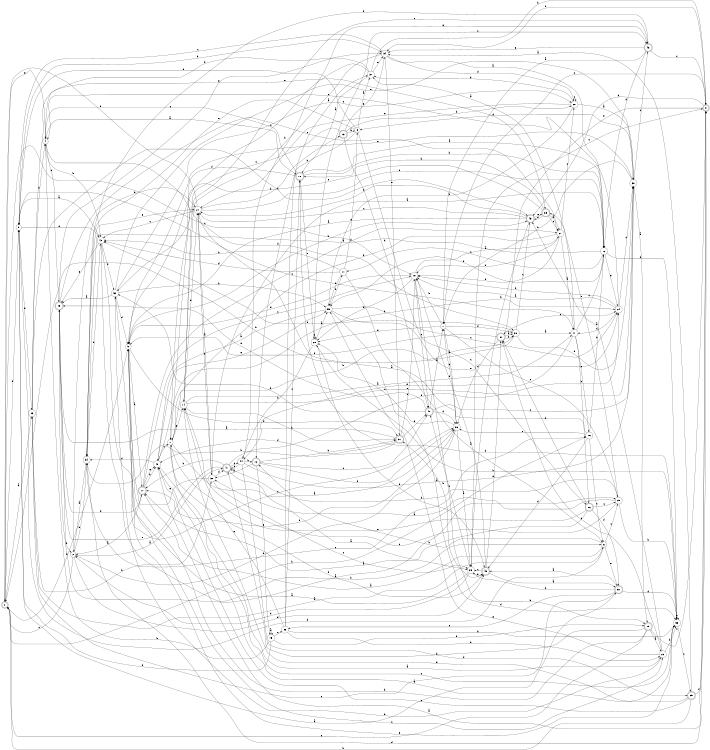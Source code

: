 digraph n46_2 {
__start0 [label="" shape="none"];

rankdir=LR;
size="8,5";

s0 [style="rounded,filled", color="black", fillcolor="white" shape="doublecircle", label="0"];
s1 [style="filled", color="black", fillcolor="white" shape="circle", label="1"];
s2 [style="filled", color="black", fillcolor="white" shape="circle", label="2"];
s3 [style="filled", color="black", fillcolor="white" shape="circle", label="3"];
s4 [style="filled", color="black", fillcolor="white" shape="circle", label="4"];
s5 [style="filled", color="black", fillcolor="white" shape="circle", label="5"];
s6 [style="filled", color="black", fillcolor="white" shape="circle", label="6"];
s7 [style="filled", color="black", fillcolor="white" shape="circle", label="7"];
s8 [style="rounded,filled", color="black", fillcolor="white" shape="doublecircle", label="8"];
s9 [style="filled", color="black", fillcolor="white" shape="circle", label="9"];
s10 [style="rounded,filled", color="black", fillcolor="white" shape="doublecircle", label="10"];
s11 [style="filled", color="black", fillcolor="white" shape="circle", label="11"];
s12 [style="rounded,filled", color="black", fillcolor="white" shape="doublecircle", label="12"];
s13 [style="rounded,filled", color="black", fillcolor="white" shape="doublecircle", label="13"];
s14 [style="filled", color="black", fillcolor="white" shape="circle", label="14"];
s15 [style="filled", color="black", fillcolor="white" shape="circle", label="15"];
s16 [style="filled", color="black", fillcolor="white" shape="circle", label="16"];
s17 [style="rounded,filled", color="black", fillcolor="white" shape="doublecircle", label="17"];
s18 [style="filled", color="black", fillcolor="white" shape="circle", label="18"];
s19 [style="rounded,filled", color="black", fillcolor="white" shape="doublecircle", label="19"];
s20 [style="filled", color="black", fillcolor="white" shape="circle", label="20"];
s21 [style="filled", color="black", fillcolor="white" shape="circle", label="21"];
s22 [style="filled", color="black", fillcolor="white" shape="circle", label="22"];
s23 [style="filled", color="black", fillcolor="white" shape="circle", label="23"];
s24 [style="filled", color="black", fillcolor="white" shape="circle", label="24"];
s25 [style="rounded,filled", color="black", fillcolor="white" shape="doublecircle", label="25"];
s26 [style="rounded,filled", color="black", fillcolor="white" shape="doublecircle", label="26"];
s27 [style="filled", color="black", fillcolor="white" shape="circle", label="27"];
s28 [style="filled", color="black", fillcolor="white" shape="circle", label="28"];
s29 [style="filled", color="black", fillcolor="white" shape="circle", label="29"];
s30 [style="filled", color="black", fillcolor="white" shape="circle", label="30"];
s31 [style="rounded,filled", color="black", fillcolor="white" shape="doublecircle", label="31"];
s32 [style="filled", color="black", fillcolor="white" shape="circle", label="32"];
s33 [style="filled", color="black", fillcolor="white" shape="circle", label="33"];
s34 [style="filled", color="black", fillcolor="white" shape="circle", label="34"];
s35 [style="filled", color="black", fillcolor="white" shape="circle", label="35"];
s36 [style="filled", color="black", fillcolor="white" shape="circle", label="36"];
s37 [style="filled", color="black", fillcolor="white" shape="circle", label="37"];
s38 [style="filled", color="black", fillcolor="white" shape="circle", label="38"];
s39 [style="rounded,filled", color="black", fillcolor="white" shape="doublecircle", label="39"];
s40 [style="rounded,filled", color="black", fillcolor="white" shape="doublecircle", label="40"];
s41 [style="filled", color="black", fillcolor="white" shape="circle", label="41"];
s42 [style="filled", color="black", fillcolor="white" shape="circle", label="42"];
s43 [style="rounded,filled", color="black", fillcolor="white" shape="doublecircle", label="43"];
s44 [style="filled", color="black", fillcolor="white" shape="circle", label="44"];
s45 [style="rounded,filled", color="black", fillcolor="white" shape="doublecircle", label="45"];
s46 [style="rounded,filled", color="black", fillcolor="white" shape="doublecircle", label="46"];
s47 [style="rounded,filled", color="black", fillcolor="white" shape="doublecircle", label="47"];
s48 [style="filled", color="black", fillcolor="white" shape="circle", label="48"];
s49 [style="rounded,filled", color="black", fillcolor="white" shape="doublecircle", label="49"];
s50 [style="rounded,filled", color="black", fillcolor="white" shape="doublecircle", label="50"];
s51 [style="rounded,filled", color="black", fillcolor="white" shape="doublecircle", label="51"];
s52 [style="filled", color="black", fillcolor="white" shape="circle", label="52"];
s53 [style="filled", color="black", fillcolor="white" shape="circle", label="53"];
s54 [style="filled", color="black", fillcolor="white" shape="circle", label="54"];
s55 [style="filled", color="black", fillcolor="white" shape="circle", label="55"];
s56 [style="filled", color="black", fillcolor="white" shape="circle", label="56"];
s0 -> s33 [label="a"];
s0 -> s16 [label="b"];
s0 -> s18 [label="c"];
s0 -> s9 [label="d"];
s0 -> s5 [label="e"];
s1 -> s36 [label="a"];
s1 -> s30 [label="b"];
s1 -> s53 [label="c"];
s1 -> s45 [label="d"];
s1 -> s14 [label="e"];
s2 -> s47 [label="a"];
s2 -> s54 [label="b"];
s2 -> s0 [label="c"];
s2 -> s27 [label="d"];
s2 -> s45 [label="e"];
s3 -> s37 [label="a"];
s3 -> s12 [label="b"];
s3 -> s26 [label="c"];
s3 -> s5 [label="d"];
s3 -> s54 [label="e"];
s4 -> s10 [label="a"];
s4 -> s42 [label="b"];
s4 -> s49 [label="c"];
s4 -> s30 [label="d"];
s4 -> s0 [label="e"];
s5 -> s50 [label="a"];
s5 -> s34 [label="b"];
s5 -> s41 [label="c"];
s5 -> s42 [label="d"];
s5 -> s33 [label="e"];
s6 -> s17 [label="a"];
s6 -> s12 [label="b"];
s6 -> s29 [label="c"];
s6 -> s5 [label="d"];
s6 -> s50 [label="e"];
s7 -> s36 [label="a"];
s7 -> s18 [label="b"];
s7 -> s29 [label="c"];
s7 -> s30 [label="d"];
s7 -> s28 [label="e"];
s8 -> s48 [label="a"];
s8 -> s34 [label="b"];
s8 -> s7 [label="c"];
s8 -> s43 [label="d"];
s8 -> s51 [label="e"];
s9 -> s17 [label="a"];
s9 -> s43 [label="b"];
s9 -> s23 [label="c"];
s9 -> s31 [label="d"];
s9 -> s53 [label="e"];
s10 -> s22 [label="a"];
s10 -> s22 [label="b"];
s10 -> s4 [label="c"];
s10 -> s9 [label="d"];
s10 -> s28 [label="e"];
s11 -> s6 [label="a"];
s11 -> s42 [label="b"];
s11 -> s3 [label="c"];
s11 -> s42 [label="d"];
s11 -> s55 [label="e"];
s12 -> s32 [label="a"];
s12 -> s31 [label="b"];
s12 -> s40 [label="c"];
s12 -> s36 [label="d"];
s12 -> s15 [label="e"];
s13 -> s3 [label="a"];
s13 -> s20 [label="b"];
s13 -> s1 [label="c"];
s13 -> s40 [label="d"];
s13 -> s34 [label="e"];
s14 -> s41 [label="a"];
s14 -> s31 [label="b"];
s14 -> s46 [label="c"];
s14 -> s27 [label="d"];
s14 -> s38 [label="e"];
s15 -> s15 [label="a"];
s15 -> s4 [label="b"];
s15 -> s56 [label="c"];
s15 -> s5 [label="d"];
s15 -> s19 [label="e"];
s16 -> s27 [label="a"];
s16 -> s22 [label="b"];
s16 -> s6 [label="c"];
s16 -> s45 [label="d"];
s16 -> s36 [label="e"];
s17 -> s2 [label="a"];
s17 -> s48 [label="b"];
s17 -> s18 [label="c"];
s17 -> s21 [label="d"];
s17 -> s48 [label="e"];
s18 -> s21 [label="a"];
s18 -> s19 [label="b"];
s18 -> s40 [label="c"];
s18 -> s28 [label="d"];
s18 -> s9 [label="e"];
s19 -> s23 [label="a"];
s19 -> s9 [label="b"];
s19 -> s8 [label="c"];
s19 -> s47 [label="d"];
s19 -> s0 [label="e"];
s20 -> s38 [label="a"];
s20 -> s55 [label="b"];
s20 -> s20 [label="c"];
s20 -> s37 [label="d"];
s20 -> s27 [label="e"];
s21 -> s41 [label="a"];
s21 -> s1 [label="b"];
s21 -> s20 [label="c"];
s21 -> s18 [label="d"];
s21 -> s18 [label="e"];
s22 -> s54 [label="a"];
s22 -> s55 [label="b"];
s22 -> s11 [label="c"];
s22 -> s53 [label="d"];
s22 -> s24 [label="e"];
s23 -> s43 [label="a"];
s23 -> s53 [label="b"];
s23 -> s51 [label="c"];
s23 -> s52 [label="d"];
s23 -> s55 [label="e"];
s24 -> s18 [label="a"];
s24 -> s18 [label="b"];
s24 -> s41 [label="c"];
s24 -> s38 [label="d"];
s24 -> s4 [label="e"];
s25 -> s34 [label="a"];
s25 -> s0 [label="b"];
s25 -> s48 [label="c"];
s25 -> s8 [label="d"];
s25 -> s14 [label="e"];
s26 -> s17 [label="a"];
s26 -> s51 [label="b"];
s26 -> s29 [label="c"];
s26 -> s50 [label="d"];
s26 -> s1 [label="e"];
s27 -> s32 [label="a"];
s27 -> s13 [label="b"];
s27 -> s42 [label="c"];
s27 -> s22 [label="d"];
s27 -> s0 [label="e"];
s28 -> s55 [label="a"];
s28 -> s44 [label="b"];
s28 -> s46 [label="c"];
s28 -> s28 [label="d"];
s28 -> s45 [label="e"];
s29 -> s32 [label="a"];
s29 -> s53 [label="b"];
s29 -> s14 [label="c"];
s29 -> s47 [label="d"];
s29 -> s39 [label="e"];
s30 -> s41 [label="a"];
s30 -> s0 [label="b"];
s30 -> s43 [label="c"];
s30 -> s42 [label="d"];
s30 -> s38 [label="e"];
s31 -> s49 [label="a"];
s31 -> s54 [label="b"];
s31 -> s18 [label="c"];
s31 -> s48 [label="d"];
s31 -> s40 [label="e"];
s32 -> s22 [label="a"];
s32 -> s27 [label="b"];
s32 -> s35 [label="c"];
s32 -> s47 [label="d"];
s32 -> s9 [label="e"];
s33 -> s6 [label="a"];
s33 -> s32 [label="b"];
s33 -> s43 [label="c"];
s33 -> s4 [label="d"];
s33 -> s39 [label="e"];
s34 -> s22 [label="a"];
s34 -> s14 [label="b"];
s34 -> s5 [label="c"];
s34 -> s20 [label="d"];
s34 -> s31 [label="e"];
s35 -> s52 [label="a"];
s35 -> s40 [label="b"];
s35 -> s8 [label="c"];
s35 -> s2 [label="d"];
s35 -> s45 [label="e"];
s36 -> s35 [label="a"];
s36 -> s2 [label="b"];
s36 -> s28 [label="c"];
s36 -> s7 [label="d"];
s36 -> s17 [label="e"];
s37 -> s10 [label="a"];
s37 -> s8 [label="b"];
s37 -> s1 [label="c"];
s37 -> s4 [label="d"];
s37 -> s34 [label="e"];
s38 -> s19 [label="a"];
s38 -> s7 [label="b"];
s38 -> s46 [label="c"];
s38 -> s3 [label="d"];
s38 -> s9 [label="e"];
s39 -> s21 [label="a"];
s39 -> s10 [label="b"];
s39 -> s21 [label="c"];
s39 -> s43 [label="d"];
s39 -> s52 [label="e"];
s40 -> s7 [label="a"];
s40 -> s52 [label="b"];
s40 -> s38 [label="c"];
s40 -> s36 [label="d"];
s40 -> s49 [label="e"];
s41 -> s37 [label="a"];
s41 -> s26 [label="b"];
s41 -> s22 [label="c"];
s41 -> s44 [label="d"];
s41 -> s16 [label="e"];
s42 -> s5 [label="a"];
s42 -> s6 [label="b"];
s42 -> s36 [label="c"];
s42 -> s52 [label="d"];
s42 -> s49 [label="e"];
s43 -> s9 [label="a"];
s43 -> s35 [label="b"];
s43 -> s27 [label="c"];
s43 -> s27 [label="d"];
s43 -> s39 [label="e"];
s44 -> s38 [label="a"];
s44 -> s12 [label="b"];
s44 -> s47 [label="c"];
s44 -> s25 [label="d"];
s44 -> s46 [label="e"];
s45 -> s50 [label="a"];
s45 -> s31 [label="b"];
s45 -> s35 [label="c"];
s45 -> s18 [label="d"];
s45 -> s51 [label="e"];
s46 -> s7 [label="a"];
s46 -> s54 [label="b"];
s46 -> s8 [label="c"];
s46 -> s22 [label="d"];
s46 -> s34 [label="e"];
s47 -> s35 [label="a"];
s47 -> s17 [label="b"];
s47 -> s44 [label="c"];
s47 -> s24 [label="d"];
s47 -> s49 [label="e"];
s48 -> s23 [label="a"];
s48 -> s24 [label="b"];
s48 -> s1 [label="c"];
s48 -> s54 [label="d"];
s48 -> s55 [label="e"];
s49 -> s29 [label="a"];
s49 -> s2 [label="b"];
s49 -> s21 [label="c"];
s49 -> s17 [label="d"];
s49 -> s34 [label="e"];
s50 -> s45 [label="a"];
s50 -> s35 [label="b"];
s50 -> s33 [label="c"];
s50 -> s53 [label="d"];
s50 -> s56 [label="e"];
s51 -> s30 [label="a"];
s51 -> s30 [label="b"];
s51 -> s24 [label="c"];
s51 -> s36 [label="d"];
s51 -> s9 [label="e"];
s52 -> s49 [label="a"];
s52 -> s55 [label="b"];
s52 -> s20 [label="c"];
s52 -> s9 [label="d"];
s52 -> s38 [label="e"];
s53 -> s48 [label="a"];
s53 -> s28 [label="b"];
s53 -> s25 [label="c"];
s53 -> s10 [label="d"];
s53 -> s53 [label="e"];
s54 -> s2 [label="a"];
s54 -> s42 [label="b"];
s54 -> s16 [label="c"];
s54 -> s8 [label="d"];
s54 -> s27 [label="e"];
s55 -> s48 [label="a"];
s55 -> s11 [label="b"];
s55 -> s24 [label="c"];
s55 -> s53 [label="d"];
s55 -> s24 [label="e"];
s56 -> s37 [label="a"];
s56 -> s53 [label="b"];
s56 -> s10 [label="c"];
s56 -> s23 [label="d"];
s56 -> s14 [label="e"];

}